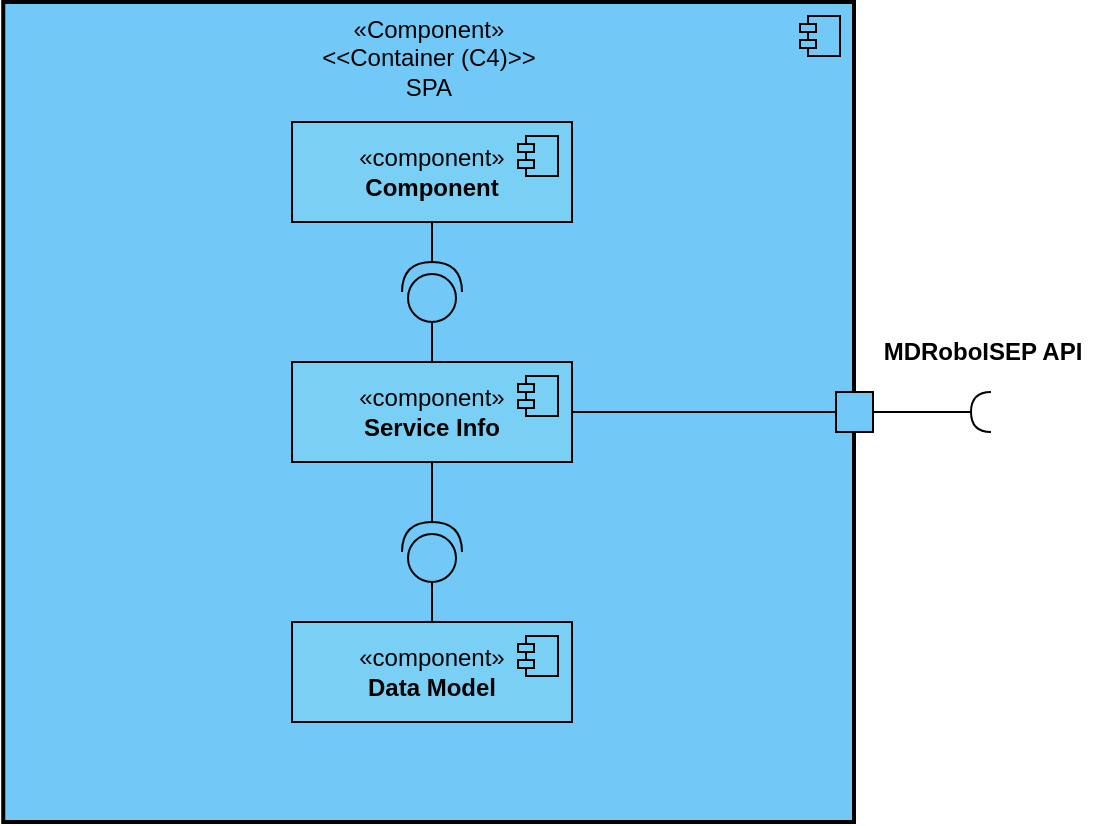 <mxfile version="22.1.4" type="device">
  <diagram name="Page-1" id="mcRJoiFZVbyGvoiC1dqz">
    <mxGraphModel dx="1050" dy="587" grid="1" gridSize="10" guides="1" tooltips="1" connect="1" arrows="1" fold="1" page="1" pageScale="1" pageWidth="850" pageHeight="1100" math="0" shadow="0">
      <root>
        <mxCell id="0" />
        <mxCell id="1" parent="0" />
        <mxCell id="tm53eODnrKpvhOiwJkyI-2" value="«Component»&lt;br&gt;&amp;lt;&amp;lt;Container (C4)&amp;gt;&amp;gt;&lt;br&gt;SPA" style="html=1;dropTarget=0;whiteSpace=wrap;verticalAlign=top;fillColor=#72C9F7;strokeColor=#000000;strokeWidth=2;" parent="1" vertex="1">
          <mxGeometry x="149.62" y="30" width="425.38" height="410" as="geometry" />
        </mxCell>
        <mxCell id="tm53eODnrKpvhOiwJkyI-3" value="" style="shape=module;jettyWidth=8;jettyHeight=4;fillColor=#72c9f7;" parent="tm53eODnrKpvhOiwJkyI-2" vertex="1">
          <mxGeometry x="1" width="20" height="20" relative="1" as="geometry">
            <mxPoint x="-27" y="7" as="offset" />
          </mxGeometry>
        </mxCell>
        <mxCell id="tm53eODnrKpvhOiwJkyI-13" value="«component»&lt;br&gt;&lt;b&gt;Component&lt;/b&gt;" style="html=1;dropTarget=0;whiteSpace=wrap;fillColor=#7ACFF5;" parent="1" vertex="1">
          <mxGeometry x="294" y="90" width="140" height="50" as="geometry" />
        </mxCell>
        <mxCell id="tm53eODnrKpvhOiwJkyI-14" value="" style="shape=module;jettyWidth=8;jettyHeight=4;fillColor=#7ACFF5;" parent="tm53eODnrKpvhOiwJkyI-13" vertex="1">
          <mxGeometry x="1" width="20" height="20" relative="1" as="geometry">
            <mxPoint x="-27" y="7" as="offset" />
          </mxGeometry>
        </mxCell>
        <mxCell id="tm53eODnrKpvhOiwJkyI-36" value="«component»&lt;br&gt;&lt;b&gt;Data Model&lt;/b&gt;" style="html=1;dropTarget=0;whiteSpace=wrap;fillColor=#7ACFF5;" parent="1" vertex="1">
          <mxGeometry x="294" y="340" width="140" height="50" as="geometry" />
        </mxCell>
        <mxCell id="tm53eODnrKpvhOiwJkyI-37" value="" style="shape=module;jettyWidth=8;jettyHeight=4;fillColor=#7ACFF5;" parent="tm53eODnrKpvhOiwJkyI-36" vertex="1">
          <mxGeometry x="1" width="20" height="20" relative="1" as="geometry">
            <mxPoint x="-27" y="7" as="offset" />
          </mxGeometry>
        </mxCell>
        <mxCell id="tm53eODnrKpvhOiwJkyI-95" value="" style="html=1;rounded=0;fillColor=#72C9F7;" parent="1" vertex="1">
          <mxGeometry x="566" y="225" width="18.5" height="20" as="geometry" />
        </mxCell>
        <mxCell id="tm53eODnrKpvhOiwJkyI-96" value="" style="endArrow=none;html=1;rounded=0;align=center;verticalAlign=top;endFill=0;labelBackgroundColor=none;endSize=2;entryX=1;entryY=0.5;entryDx=0;entryDy=0;entryPerimeter=0;" parent="1" source="tm53eODnrKpvhOiwJkyI-95" target="tm53eODnrKpvhOiwJkyI-98" edge="1">
          <mxGeometry relative="1" as="geometry">
            <mxPoint x="859.25" y="-22" as="targetPoint" />
          </mxGeometry>
        </mxCell>
        <mxCell id="tm53eODnrKpvhOiwJkyI-98" value="" style="shape=requiredInterface;html=1;verticalLabelPosition=bottom;sketch=0;rotation=-180;" parent="1" vertex="1">
          <mxGeometry x="633.5" y="225" width="10" height="20" as="geometry" />
        </mxCell>
        <mxCell id="tm53eODnrKpvhOiwJkyI-100" value="MDRoboISEP API" style="text;html=1;align=center;verticalAlign=middle;resizable=0;points=[];autosize=1;strokeColor=none;fillColor=none;fontStyle=1" parent="1" vertex="1">
          <mxGeometry x="578.5" y="190" width="120" height="30" as="geometry" />
        </mxCell>
        <mxCell id="Turkrqh6ArZdZiuTQP_s-1" value="«component»&lt;br&gt;&lt;b&gt;Service Info&lt;/b&gt;" style="html=1;dropTarget=0;whiteSpace=wrap;fillColor=#7ACFF5;" parent="1" vertex="1">
          <mxGeometry x="294" y="210" width="140" height="50" as="geometry" />
        </mxCell>
        <mxCell id="Turkrqh6ArZdZiuTQP_s-2" value="" style="shape=module;jettyWidth=8;jettyHeight=4;fillColor=#7ACFF5;" parent="Turkrqh6ArZdZiuTQP_s-1" vertex="1">
          <mxGeometry x="1" width="20" height="20" relative="1" as="geometry">
            <mxPoint x="-27" y="7" as="offset" />
          </mxGeometry>
        </mxCell>
        <mxCell id="Turkrqh6ArZdZiuTQP_s-8" value="" style="shape=providedRequiredInterface;html=1;verticalLabelPosition=bottom;sketch=0;rotation=-90;fillColor=#72c9f7;" parent="1" vertex="1">
          <mxGeometry x="349" y="290" width="30" height="30" as="geometry" />
        </mxCell>
        <mxCell id="Turkrqh6ArZdZiuTQP_s-10" value="" style="endArrow=none;html=1;rounded=0;exitX=0.5;exitY=0;exitDx=0;exitDy=0;entryX=0;entryY=0.5;entryDx=0;entryDy=0;entryPerimeter=0;" parent="1" source="tm53eODnrKpvhOiwJkyI-36" target="Turkrqh6ArZdZiuTQP_s-8" edge="1">
          <mxGeometry width="50" height="50" relative="1" as="geometry">
            <mxPoint x="572.54" y="457.3" as="sourcePoint" />
            <mxPoint x="362" y="317" as="targetPoint" />
          </mxGeometry>
        </mxCell>
        <mxCell id="Turkrqh6ArZdZiuTQP_s-11" value="" style="endArrow=none;html=1;rounded=0;exitX=1;exitY=0.5;exitDx=0;exitDy=0;exitPerimeter=0;entryX=0.5;entryY=1;entryDx=0;entryDy=0;" parent="1" source="Turkrqh6ArZdZiuTQP_s-8" target="Turkrqh6ArZdZiuTQP_s-1" edge="1">
          <mxGeometry width="50" height="50" relative="1" as="geometry">
            <mxPoint x="380" y="300" as="sourcePoint" />
            <mxPoint x="277" y="273" as="targetPoint" />
          </mxGeometry>
        </mxCell>
        <mxCell id="Turkrqh6ArZdZiuTQP_s-20" value="" style="endArrow=none;html=1;rounded=0;exitX=1;exitY=0.5;exitDx=0;exitDy=0;entryX=0;entryY=0.5;entryDx=0;entryDy=0;" parent="1" source="Turkrqh6ArZdZiuTQP_s-1" target="tm53eODnrKpvhOiwJkyI-95" edge="1">
          <mxGeometry width="50" height="50" relative="1" as="geometry">
            <mxPoint x="380" y="300" as="sourcePoint" />
            <mxPoint x="470" y="273" as="targetPoint" />
          </mxGeometry>
        </mxCell>
        <mxCell id="Turkrqh6ArZdZiuTQP_s-29" value="" style="shape=providedRequiredInterface;html=1;verticalLabelPosition=bottom;sketch=0;rotation=-90;fillColor=#72c9f7;" parent="1" vertex="1">
          <mxGeometry x="349" y="160" width="30" height="30" as="geometry" />
        </mxCell>
        <mxCell id="Turkrqh6ArZdZiuTQP_s-30" value="" style="endArrow=none;html=1;rounded=0;exitX=1;exitY=0.5;exitDx=0;exitDy=0;exitPerimeter=0;entryX=0.5;entryY=1;entryDx=0;entryDy=0;" parent="1" source="Turkrqh6ArZdZiuTQP_s-29" target="tm53eODnrKpvhOiwJkyI-13" edge="1">
          <mxGeometry width="50" height="50" relative="1" as="geometry">
            <mxPoint x="710" y="208.5" as="sourcePoint" />
            <mxPoint x="530" y="138.5" as="targetPoint" />
          </mxGeometry>
        </mxCell>
        <mxCell id="Turkrqh6ArZdZiuTQP_s-31" value="" style="endArrow=none;html=1;rounded=0;exitX=0.5;exitY=0;exitDx=0;exitDy=0;entryX=0;entryY=0.5;entryDx=0;entryDy=0;entryPerimeter=0;" parent="1" source="Turkrqh6ArZdZiuTQP_s-1" target="Turkrqh6ArZdZiuTQP_s-29" edge="1">
          <mxGeometry width="50" height="50" relative="1" as="geometry">
            <mxPoint x="457" y="211.5" as="sourcePoint" />
            <mxPoint x="467" y="168.5" as="targetPoint" />
          </mxGeometry>
        </mxCell>
      </root>
    </mxGraphModel>
  </diagram>
</mxfile>
